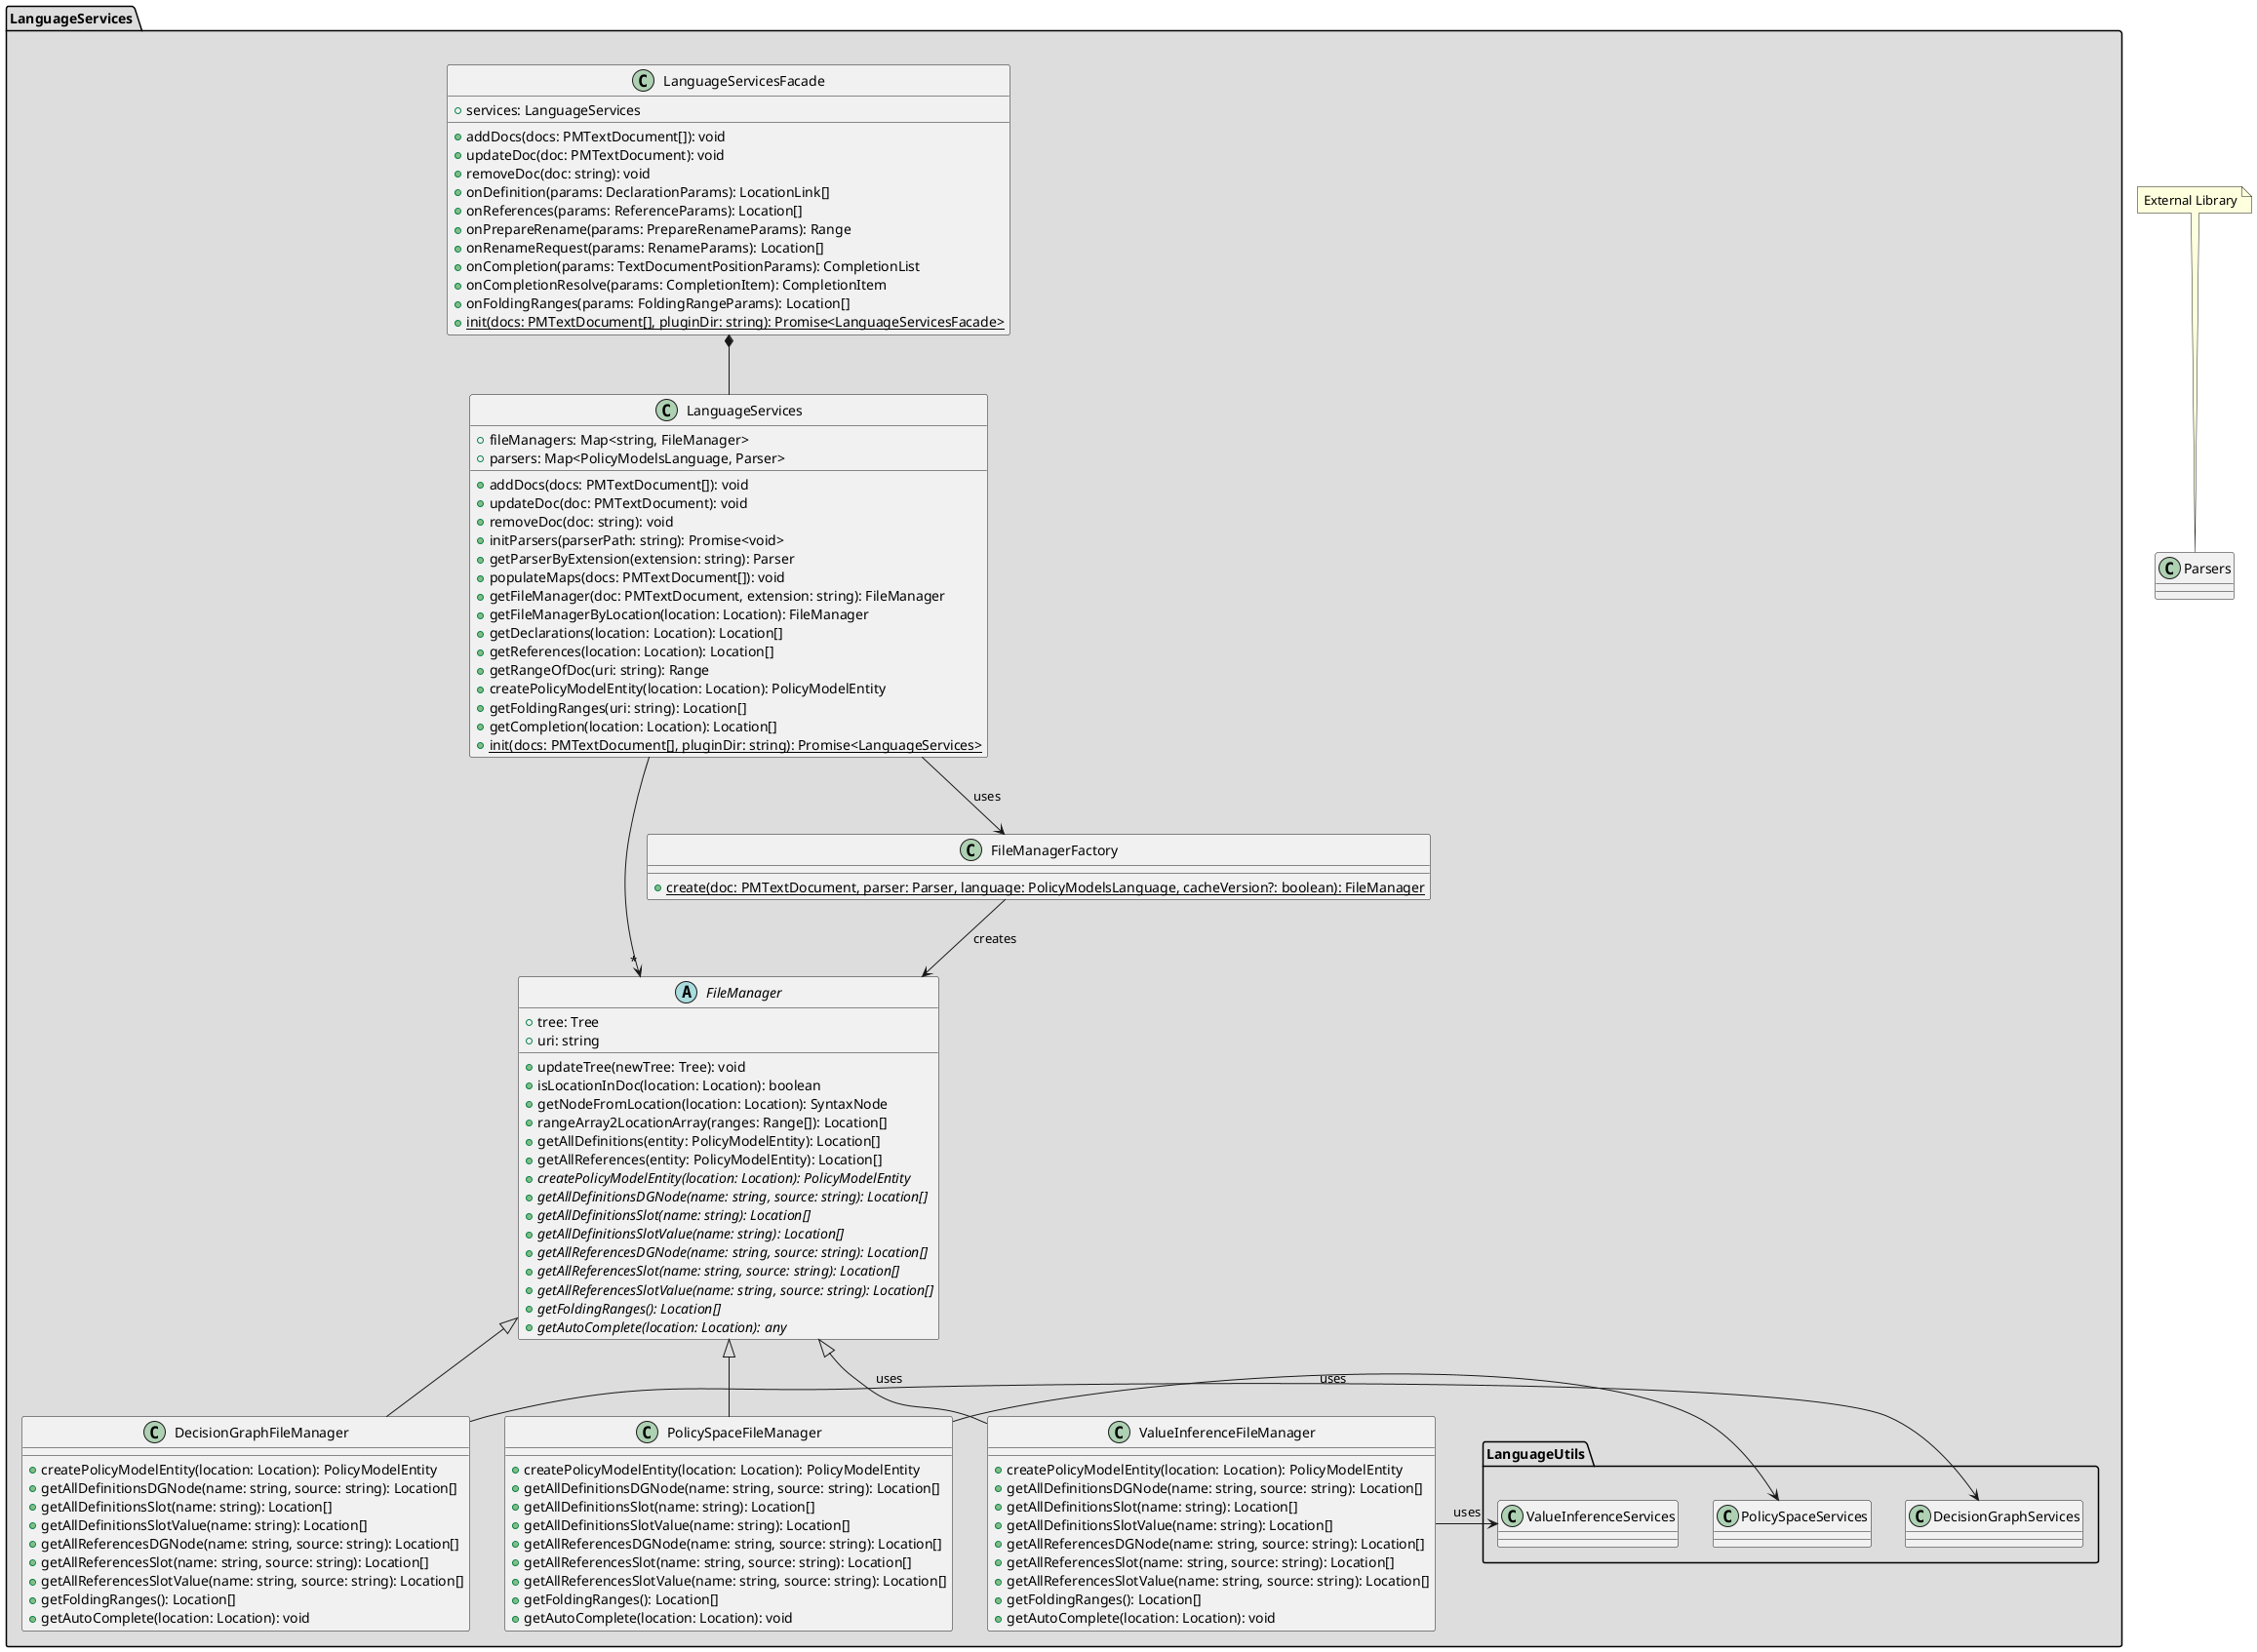 @startuml

'skinparam style strictuml
'top to bottom direction
'left to right direction

allowmixing

package LanguageServices #DDDDDD {

    class LanguageServicesFacade {
        +services: LanguageServices
        +addDocs(docs: PMTextDocument[]): void
        +updateDoc(doc: PMTextDocument): void
        +removeDoc(doc: string): void
        +onDefinition(params: DeclarationParams): LocationLink[]
        +onReferences(params: ReferenceParams): Location[]
        +onPrepareRename(params: PrepareRenameParams): Range
        +onRenameRequest(params: RenameParams): Location[]
        +onCompletion(params: TextDocumentPositionParams): CompletionList
        +onCompletionResolve(params: CompletionItem): CompletionItem
        +onFoldingRanges(params: FoldingRangeParams): Location[]
        +{static} init(docs: PMTextDocument[], pluginDir: string): Promise<LanguageServicesFacade>
    }
    class LanguageServices {
        +fileManagers: Map<string, FileManager>
        +parsers: Map<PolicyModelsLanguage, Parser>
        +addDocs(docs: PMTextDocument[]): void
        +updateDoc(doc: PMTextDocument): void
        +removeDoc(doc: string): void
        +initParsers(parserPath: string): Promise<void>
        +getParserByExtension(extension: string): Parser
        +populateMaps(docs: PMTextDocument[]): void
        +getFileManager(doc: PMTextDocument, extension: string): FileManager
        +getFileManagerByLocation(location: Location): FileManager
        +getDeclarations(location: Location): Location[]
        +getReferences(location: Location): Location[]
        +getRangeOfDoc(uri: string): Range
        +createPolicyModelEntity(location: Location): PolicyModelEntity
        +getFoldingRanges(uri: string): Location[]
        +getCompletion(location: Location): Location[]
        +{static} init(docs: PMTextDocument[], pluginDir: string): Promise<LanguageServices>
    }
    abstract class FileManager {
        +tree: Tree
        +uri: string
        +updateTree(newTree: Tree): void
        +isLocationInDoc(location: Location): boolean
        +getNodeFromLocation(location: Location): SyntaxNode
        +rangeArray2LocationArray(ranges: Range[]): Location[]
        +getAllDefinitions(entity: PolicyModelEntity): Location[]
        +getAllReferences(entity: PolicyModelEntity): Location[]
        +{abstract} createPolicyModelEntity(location: Location): PolicyModelEntity
        +{abstract} getAllDefinitionsDGNode(name: string, source: string): Location[]
        +{abstract} getAllDefinitionsSlot(name: string): Location[]
        +{abstract} getAllDefinitionsSlotValue(name: string): Location[]
        +{abstract} getAllReferencesDGNode(name: string, source: string): Location[]
        +{abstract} getAllReferencesSlot(name: string, source: string): Location[]
        +{abstract} getAllReferencesSlotValue(name: string, source: string): Location[]
        +{abstract} getFoldingRanges(): Location[]
        +{abstract} getAutoComplete(location: Location): any
    }
    class FileManagerFactory {
        +{static} create(doc: PMTextDocument, parser: Parser, language: PolicyModelsLanguage, cacheVersion?: boolean): FileManager
    }
    class DecisionGraphFileManager extends FileManager {
        +createPolicyModelEntity(location: Location): PolicyModelEntity
        +getAllDefinitionsDGNode(name: string, source: string): Location[]
        +getAllDefinitionsSlot(name: string): Location[]
        +getAllDefinitionsSlotValue(name: string): Location[]
        +getAllReferencesDGNode(name: string, source: string): Location[]
        +getAllReferencesSlot(name: string, source: string): Location[]
        +getAllReferencesSlotValue(name: string, source: string): Location[]
        +getFoldingRanges(): Location[]
        +getAutoComplete(location: Location): void
    }
    class PolicySpaceFileManager extends FileManager {
        +createPolicyModelEntity(location: Location): PolicyModelEntity
        +getAllDefinitionsDGNode(name: string, source: string): Location[]
        +getAllDefinitionsSlot(name: string): Location[]
        +getAllDefinitionsSlotValue(name: string): Location[]
        +getAllReferencesDGNode(name: string, source: string): Location[]
        +getAllReferencesSlot(name: string, source: string): Location[]
        +getAllReferencesSlotValue(name: string, source: string): Location[]
        +getFoldingRanges(): Location[]
        +getAutoComplete(location: Location): void
    }
    class ValueInferenceFileManager extends FileManager {
        +createPolicyModelEntity(location: Location): PolicyModelEntity
        +getAllDefinitionsDGNode(name: string, source: string): Location[]
        +getAllDefinitionsSlot(name: string): Location[]
        +getAllDefinitionsSlotValue(name: string): Location[]
        +getAllReferencesDGNode(name: string, source: string): Location[]
        +getAllReferencesSlot(name: string, source: string): Location[]
        +getAllReferencesSlotValue(name: string, source: string): Location[]
        +getFoldingRanges(): Location[]
        +getAutoComplete(location: Location): void
    }

    package LanguageUtils #DDDDDD {
        class DecisionGraphServices 
        class PolicySpaceServices
        class ValueInferenceServices
    }

 

    LanguageServicesFacade *-- LanguageServices
    FileManagerFactory --> FileManager : "creates"
    LanguageServices -->  FileManagerFactory : "uses"
    LanguageServices --> "*" FileManager
}


note "External Library" as n_ext
n_ext .. Parsers


DecisionGraphFileManager -> DecisionGraphServices : "uses"
PolicySpaceFileManager -> PolicySpaceServices : "uses"
ValueInferenceFileManager -> ValueInferenceServices : "uses"




@enduml